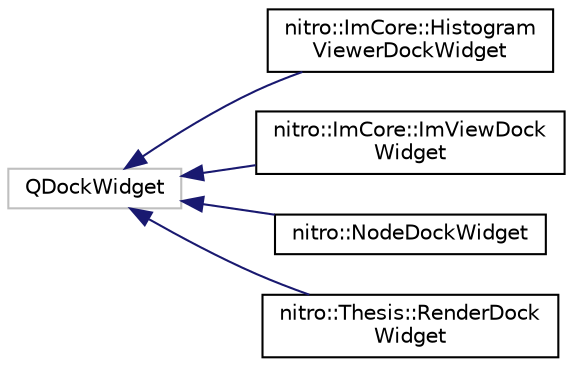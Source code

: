 digraph "Graphical Class Hierarchy"
{
 // LATEX_PDF_SIZE
  edge [fontname="Helvetica",fontsize="10",labelfontname="Helvetica",labelfontsize="10"];
  node [fontname="Helvetica",fontsize="10",shape=record];
  rankdir="LR";
  Node79 [label="QDockWidget",height=0.2,width=0.4,color="grey75", fillcolor="white", style="filled",tooltip=" "];
  Node79 -> Node0 [dir="back",color="midnightblue",fontsize="10",style="solid",fontname="Helvetica"];
  Node0 [label="nitro::ImCore::Histogram\lViewerDockWidget",height=0.2,width=0.4,color="black", fillcolor="white", style="filled",URL="$d7/dc4/classnitro_1_1ImCore_1_1HistogramViewerDockWidget.html",tooltip=" "];
  Node79 -> Node81 [dir="back",color="midnightblue",fontsize="10",style="solid",fontname="Helvetica"];
  Node81 [label="nitro::ImCore::ImViewDock\lWidget",height=0.2,width=0.4,color="black", fillcolor="white", style="filled",URL="$d8/d91/classnitro_1_1ImCore_1_1ImViewDockWidget.html",tooltip=" "];
  Node79 -> Node82 [dir="back",color="midnightblue",fontsize="10",style="solid",fontname="Helvetica"];
  Node82 [label="nitro::NodeDockWidget",height=0.2,width=0.4,color="black", fillcolor="white", style="filled",URL="$de/db3/classnitro_1_1NodeDockWidget.html",tooltip="A dock widget used for the node editor view."];
  Node79 -> Node83 [dir="back",color="midnightblue",fontsize="10",style="solid",fontname="Helvetica"];
  Node83 [label="nitro::Thesis::RenderDock\lWidget",height=0.2,width=0.4,color="black", fillcolor="white", style="filled",URL="$d7/d2b/classnitro_1_1Thesis_1_1RenderDockWidget.html",tooltip=" "];
}
